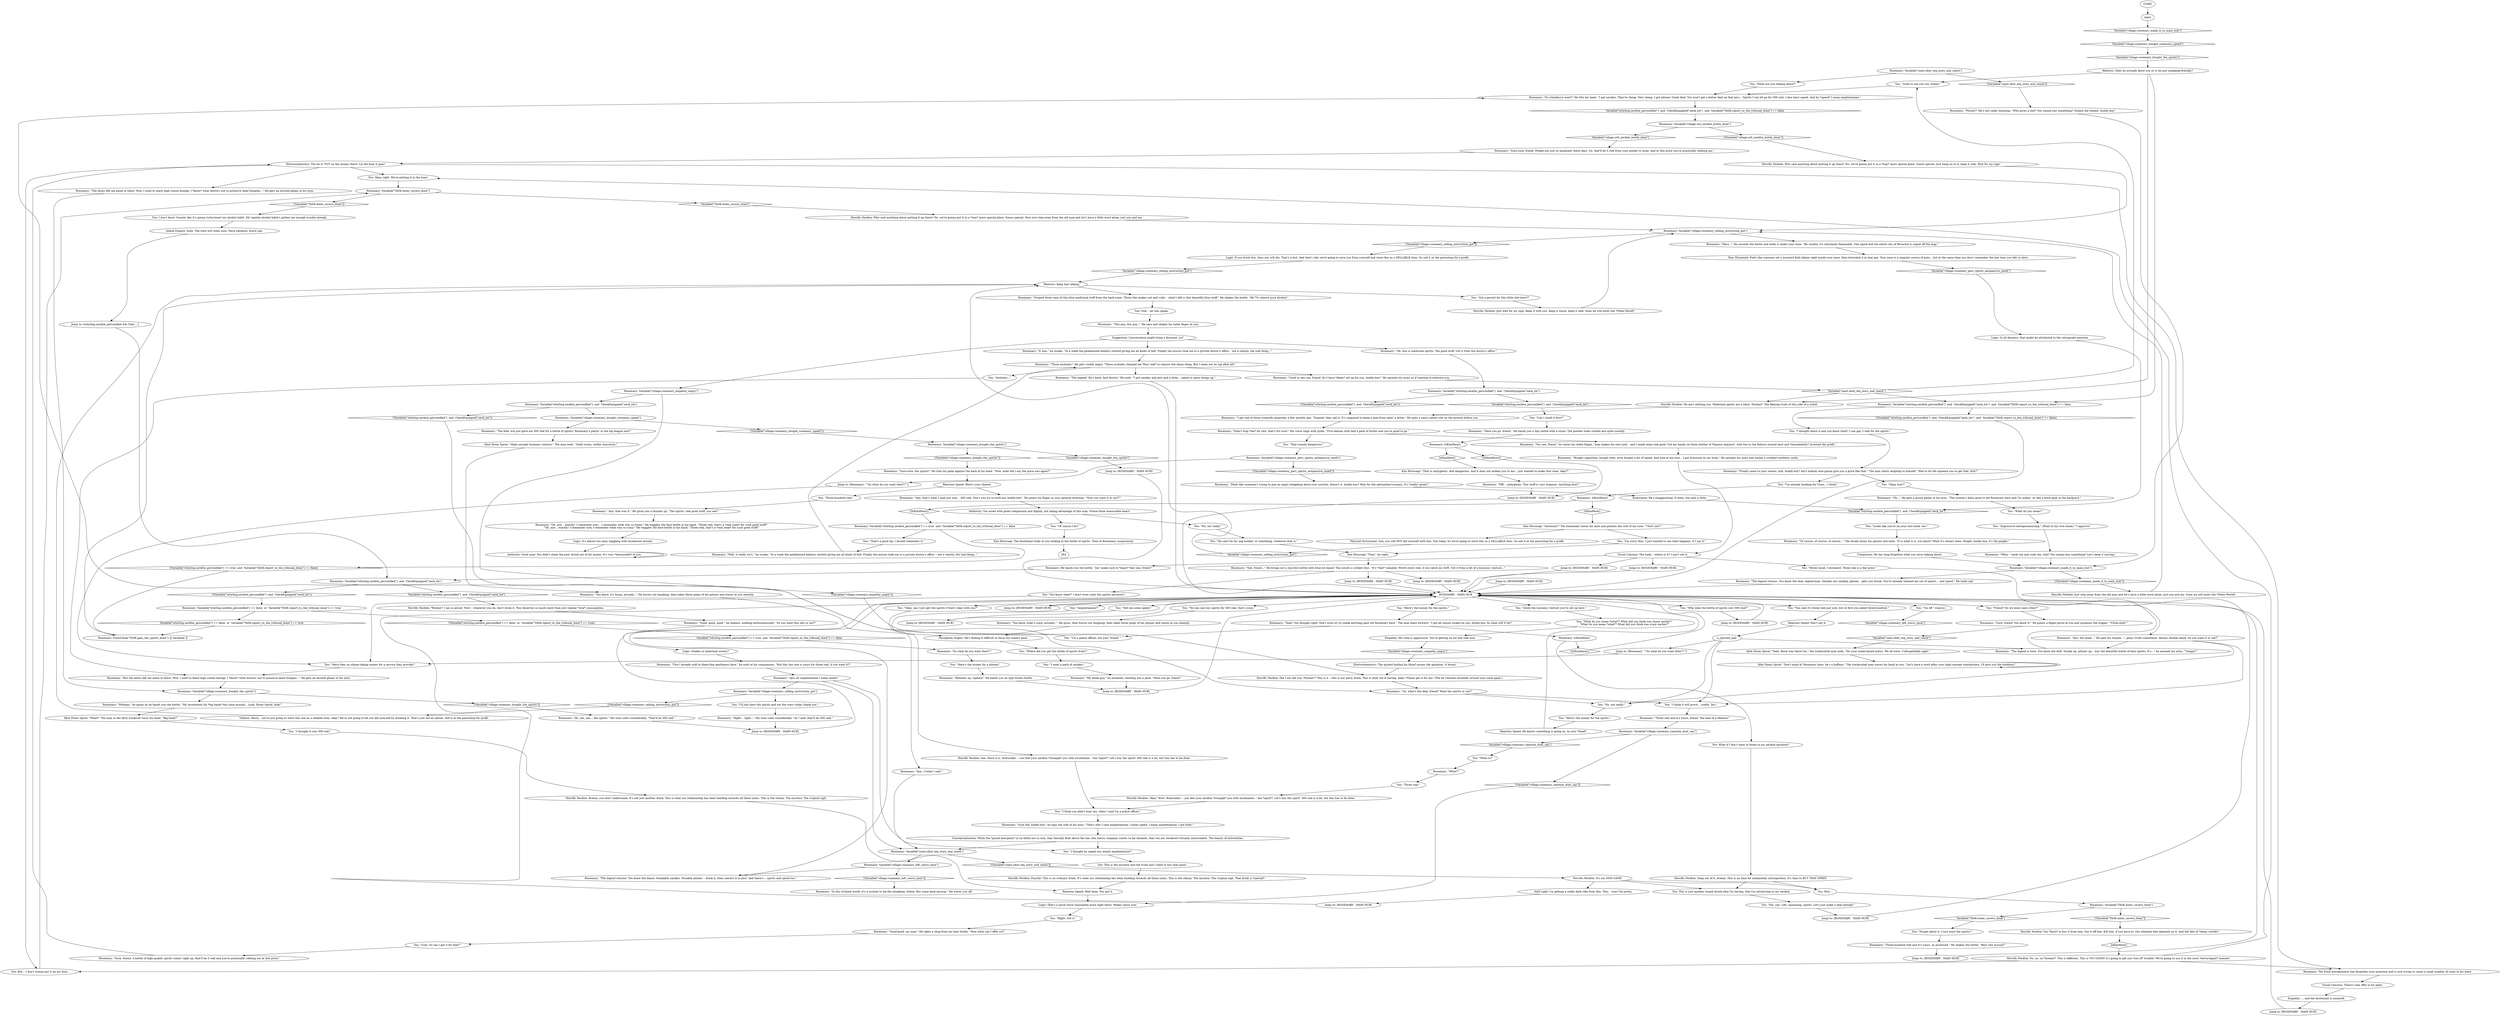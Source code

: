 # VILLAGE / ROSEMARY
# Rosemary (previously known as Under Control) -- the member of the Union of Moribund Alcoholics who sells you booze, smokes etc.
# ==================================================
digraph G {
	  0 [label="START"];
	  1 [label="input"];
	  2 [label="Suggestion: Conversation might bring a discount, no?"];
	  3 [label="Logic: In all fairness, that might be attributed to the retrograde amnesia."];
	  4 [label="Visual Calculus: There's reál, fifty in his palm."];
	  5 [label="Kim Kitsuragi: \"Fine,\" he sighs."];
	  6 [label="Rosemary: \"So, what's the deal, friend? Want the spirits or not?\""];
	  7 [label="Rosemary: \"Bought cigarettes, bought beer, even bought a bit of speed. And look at me now... I got everyone on my hook.\" He spreads his arms and smiles a crooked toothless smile."];
	  8 [label="Rosemary: \"My kinda guy,\" he mumbles, handing you a pack. \"Here you go, friend.\""];
	  9 [label="Rosemary: \"Well, it really isn't,\" he croaks. \"In a week the goddamned kidneys started giving me all kinds of hell. Finally the missus took me to a private doctor's office -- not a charity, the real thing...\""];
	  10 [label="a_spirited_hub"];
	  11 [label="You: \"Of course I do!\""];
	  12 [label="Rosemary: \"Mhm -- hook 'em and cook 'em, huh? You wanna buy something? Let's keep it moving.\""];
	  13 [label="You: Okay, right. We're putting it in the bum!"];
	  14 [label="Kim Kitsuragi: \"That is unhygienic. And dangerous. And it does not endear you to me -- just wanted to make that clear, okay?\""];
	  15 [label="Kim Kitsuragi: \"Seriously?\" The lieutenant closes his eyes and pinches the root of his nose. \"*Are* you?\""];
	  16 [label="You: \"I'm sorry, Kim. I just wanted to see what happens, if I say it.\""];
	  17 [label="Rosemary: Variable[\"TASK.enter_cavern_done\"]"];
	  18 [label="Variable[\"TASK.enter_cavern_done\"]", shape=diamond];
	  19 [label="!(Variable[\"TASK.enter_cavern_done\"])", shape=diamond];
	  20 [label="Rosemary: Variable[\"TASK.enter_cavern_done\"]"];
	  21 [label="Variable[\"TASK.enter_cavern_done\"]", shape=diamond];
	  22 [label="!(Variable[\"TASK.enter_cavern_done\"])", shape=diamond];
	  23 [label="Volition: Harry... we're just going to store this one as a sellable item, okay? We're not going to let you kill yourself by drinking it. That's just not an option. Sell it at the pawnshop for profit."];
	  24 [label="Rosemary: \"What?\""];
	  25 [label="Rosemary: \"I got one of those scientific ampoules a few months ago. 'Torpedo' they call it. It's supposed to keep a man from takin' a drink.\" He spits a nasty yellow clot on the ground before you."];
	  26 [label="You: \"That sounds dangerous.\""];
	  27 [label="Rosemary: \"Two I already sold to these fine gentlemen here,\" he nods at his companions. \"But this last one is yours for three reál, if you want it?\""];
	  28 [label="You: \"No, not really.\""];
	  29 [label="Rosemary: \"Feels like someone's trying to jam an angry hedgehog down your nostrils, doesn't it, buddy-boy? Wait for the adrenaline-tsunami, it's *really* great!\""];
	  30 [label="You: \"No, not really.\""];
	  31 [label="You: \"Why does the bottle of spirits cost 300 reál?\""];
	  32 [label="Horrific Necktie: Snap out of it, bratan. This is no time for melancholy introspection. It's time to BUY THAT SPIRIT."];
	  33 [label="You: But... I don't wanna put it up my bum."];
	  34 [label="Idiot Doom Spiral: \"Yeah, Rosie was there too,\" the tracksuited man nods, \"for your ocean-based antics. We all were. Unforgettable night.\""];
	  35 [label="Rosemary: \"Pfff... unhygienic. This stuff is very hygienic. Anything else?\""];
	  36 [label="Authority: You acted with great compassion and dignity, not taking advantage of this man. Praise thine honourable heart!"];
	  37 [label="Endurance: He's exaggerating. It bites, but only a little."];
	  38 [label="Composure: He has long forgotten what you were talking about."];
	  39 [label="Rosemary: \"In the civilized world, it's a custom to tip the shopkeep, friend. But come back anyway.\" He waves you off."];
	  40 [label="Rosemary: \"Three reál and it's yours, friend. The deal of a lifetime!\""];
	  41 [label="Rosemary: \"Of course, of course, of course...\" The drunk raises his pilsner and nods. \"It is what it is, you know? What it's always been. People, buddy-boy, it's the people.\""];
	  42 [label="ROSEMARY - MAIN HUB"];
	  43 [label="Rosemary: \"Good-good, my man.\" He takes a chug from his beer bottle. \"Now what can I offer ya?\""];
	  44 [label="You: \"Amphetamine?\""];
	  45 [label="Rosemary: \"Sure, friend! You know it!\" He points a finger-pistol at you and squeezes the trigger. \"*Chck-chck*.\""];
	  46 [label="Horrific Necktie: Exactly! This is no ordinary drink. It's what our relationship has been building towards all these years. This is the climax. The mystery. The virginal sigh. That drink is *special*."];
	  47 [label="Rosemary: \"Sure, friend. A bottle of high-quality spirits comin' right up, that'll be 3 reál and you're practically robbing me at this price.\""];
	  48 [label="Conceptualization: While the *grand bourgeois* in La Delta are so rich, they literally float above the law, this merry company crawls so far beneath, they too are rendered virtually untouchable. The beauty of extremities."];
	  49 [label="Rosemary: Variable[\"whirling.necktie_personified\"] == false  or  Variable[\"TASK.report_to_the_tribunal_done\"] == true"];
	  50 [label="Variable[\"whirling.necktie_personified\"] == false  or  Variable[\"TASK.report_to_the_tribunal_done\"] == true", shape=diamond];
	  51 [label="!(Variable[\"whirling.necktie_personified\"] == false  or  Variable[\"TASK.report_to_the_tribunal_done\"] == true)", shape=diamond];
	  52 [label="Electrochemistry: The alcohol boiling his blood causes the agitation. It burns!"];
	  53 [label="Rosemary: \"Those assholes!\" He gets visibly angry. \"Those assholes charged me *four reál* to remove the damn thing. But I came out on top after all!\""];
	  54 [label="Rosemary: \"But the idiots left me alone in there. Now, I used to teach high school biology. I *know* what doctors use to preserve dead thingies...\" He gets an excited gleam in his eyes."];
	  55 [label="Pain Threshold: Feels like someone set a mustard field ablaze right inside your nose, then drenched it in tear gas. Your nose is a singular source of pain... but at the same time you don't remember the last time you felt so alive."];
	  56 [label="Rosemary: \"So whadda'ya want?\" He tilts his head. \"I got smokes. They're cheap. Very cheap. I got pilsner. Great deal. You won't get a better deal on that piss... Spirits I can let go for 300 reál. I also have speed. And by *speed* I mean amphetamine.\""];
	  57 [label="You: \"I'm off.\" [Leave.]"];
	  58 [label="Jump to: [ROSEMARY - MAIN HUB]"];
	  59 [label="Rosemary: \"You know what's crazy, actually...\" He grins, then bursts out laughing, then takes three gulps of his pilsner and stares at you intently."];
	  60 [label="Horrific Necktie: *Bratan*, I am so proud. Now -- whatever you do, don't drink it. This deserves so much more than just regular *oral* consumption."];
	  61 [label="Rosemary: Variable[\"village.rosemary_reaction_dont_say\"]"];
	  62 [label="Variable[\"village.rosemary_reaction_dont_say\"]", shape=diamond];
	  63 [label="!(Variable[\"village.rosemary_reaction_dont_say\"])", shape=diamond];
	  64 [label="Rosemary: IsKimHere()"];
	  65 [label="IsKimHere()", shape=diamond];
	  66 [label="!(IsKimHere())", shape=diamond];
	  67 [label="Horrific Necktie: Who said anything about putting it up there? No, we're gonna put it in a *way* more special place. Soooo special. Now just step away from the old man and let's have a little word alone, just you and me."];
	  68 [label="Perception (Sight): He's finding it difficult to focus his watery gaze."];
	  69 [label="You: \"I think it will prove... useful. Yes.\""];
	  70 [label="Jump to: [ROSEMARY - MAIN HUB]"];
	  71 [label="You: \"What do you mean?\""];
	  72 [label="You: \"Sell me some speed.\""];
	  73 [label="Logic: It's almost too easy, haggling with incoherent drunks."];
	  74 [label="Jump to: [ROSEMARY - MAIN HUB]"];
	  75 [label="Visual Calculus: The hook -- where is it? I can't see it."];
	  76 [label="Rosemary: \"Sure did, buddy-boy,\" he taps the side of his nose. \"That's why I said amphetamine. I mean speed. I mean amphetamine. I got both.\""];
	  77 [label="You: \"Good to see you too, friend.\""];
	  78 [label="Rosemary: \"Right... right...\" His tone cools considerably. \"As I said, that'll be 300 reál.\""];
	  79 [label="Jump to: [ROSEMARY - MAIN HUB]"];
	  80 [label="Rosemary: Variable[\"village.rosemary_bought_the_spirits\"]"];
	  81 [label="Variable[\"village.rosemary_bought_the_spirits\"]", shape=diamond];
	  82 [label="!(Variable[\"village.rosemary_bought_the_spirits\"])", shape=diamond];
	  83 [label="You: \"Quite the business venture you've set up here.\""];
	  84 [label="Rosemary: \"Bottoms up, captain!\" He hands you an ugly brown bottle."];
	  85 [label="You: \"Here's the money for the spirits.\""];
	  86 [label="You: \"Three-hundred reál.\""];
	  87 [label="Rosemary: \"Aye, that was it.\" He gives you a thumbs up. \"The spirits, real good stuff, you see!\""];
	  88 [label="Rosemary: Variable[\"village.orb_necktie_bottle_done\"]"];
	  89 [label="Variable[\"village.orb_necktie_bottle_done\"]", shape=diamond];
	  90 [label="!(Variable[\"village.orb_necktie_bottle_done\"])", shape=diamond];
	  91 [label="Rosemary: Variable[\"whirling.necktie_personified\"]  and  CheckEquipped(\"neck_tie\")"];
	  92 [label="Variable[\"whirling.necktie_personified\"]  and  CheckEquipped(\"neck_tie\")", shape=diamond];
	  93 [label="!(Variable[\"whirling.necktie_personified\"]  and  CheckEquipped(\"neck_tie\"))", shape=diamond];
	  94 [label="Logic: That's a much more reasonable price right there. Makes sense now."];
	  95 [label="Jump to: [ROSEMARY - MAIN HUB]"];
	  96 [label="Empathy: ... and the lieutenant is annoyed."];
	  97 [label="Jump to: [ROSEMARY - MAIN HUB]"];
	  98 [label="Logic: If you drink this, then you will die. That's a fact. And that's why we're going to save you from yourself and store this as a SELLABLE item. Go sell it at the pawnshop for a profit."];
	  99 [label="Rosemary: Variable[\"whirling.necktie_personified\"]  and  CheckEquipped(\"neck_tie\")"];
	  100 [label="Variable[\"whirling.necktie_personified\"]  and  CheckEquipped(\"neck_tie\")", shape=diamond];
	  101 [label="!(Variable[\"whirling.necktie_personified\"]  and  CheckEquipped(\"neck_tie\"))", shape=diamond];
	  102 [label="Rosemary: \"Didn't stop *me* for shit, that's for sure!\" His voice rings with pride. \"Five lemons with half a pack of butter and you're good to go.\""];
	  103 [label="You: \"Assholes...\""];
	  104 [label="Idiot Doom Spiral: \"What?\" The man in the dirty tracksuit turns his head. \"Big bank?\""];
	  105 [label="Idiot Doom Spiral: \"High-concept business venture.\" The man nods. \"Solid vision, stellar execution.\""];
	  106 [label="Reaction Speed: Here's your chance."];
	  107 [label="Rosemary: \"Aye, the mind...\" He pats his temple. \"...plays tricks sometimes. Always double-check. So you want it or not?\""];
	  108 [label="You: \"I thought by speed you meant amphetamine?\""];
	  109 [label="You: \"Friend? Do we know each other?\""];
	  110 [label="You: This is just another stupid drunk idea I'm having, that I'm attributing to my necktie."];
	  111 [label="Rosemary: \"Finally came to your senses, huh, buddy-boy? Ain't nobody else gonna give you a price like that.\" The man starts laughing to himself. \"Had to let life squeeze you to get that, huh?\""];
	  112 [label="Rosemary: IsKimHere()"];
	  113 [label="IsKimHere()", shape=diamond];
	  114 [label="!(IsKimHere())", shape=diamond];
	  115 [label="Rosemary: Variable[\"coast.idiot_teq_story_end_reach\"]"];
	  116 [label="Variable[\"coast.idiot_teq_story_end_reach\"]", shape=diamond];
	  117 [label="!(Variable[\"coast.idiot_teq_story_end_reach\"])", shape=diamond];
	  118 [label="You: \"What are you talking about?\""];
	  119 [label="Rosemary: Variable[\"whirling.necktie_personified\"]  and  CheckEquipped(\"neck_tie\")  and  Variable[\"TASK.report_to_the_tribunal_done\"] == false"];
	  120 [label="Variable[\"whirling.necktie_personified\"]  and  CheckEquipped(\"neck_tie\")  and  Variable[\"TASK.report_to_the_tribunal_done\"] == false", shape=diamond];
	  121 [label="!(Variable[\"whirling.necktie_personified\"]  and  CheckEquipped(\"neck_tie\")  and  Variable[\"TASK.report_to_the_tribunal_done\"] == false)", shape=diamond];
	  122 [label="You: \"I thought about it and you know what? I can pay 3 reál for the spirits.\""];
	  123 [label="You: \"Okay, can I just get the spirits if that's okay with you?\""];
	  124 [label="Rosemary: \"Oh, this is medicinal spirits. The good stuff. Got it from the doctor's office.\""];
	  125 [label="You: \"I want a pack of smokes.\""];
	  126 [label="You: \"You said it's three reál just now, but at first you asked three-hundred.\""];
	  127 [label="Rosemary: IsKimHere()"];
	  128 [label="IsKimHere()", shape=diamond];
	  129 [label="!(IsKimHere())", shape=diamond];
	  130 [label="You: What if I don't want to listen to my necktie anymore?"];
	  131 [label="Half Light: I'm getting a really dark vibe from this. This... won't be pretty."];
	  132 [label="Jump to: [whirling.necktie_personified && Chec ...]"];
	  133 [label="Rosemary: \"You know, it's funny, actually...\" He bursts out laughing, then takes three gulps of his pilsner and stares at you intently."];
	  134 [label="Rosemary: \"This guy, this guy...\" He says and shakes his index finger at you."];
	  135 [label="Empathy: His tone is aggressive. You're getting on his bad side now."];
	  136 [label="You: \"Here's the money for a pilsner.\""];
	  137 [label="You: \"No one can buy spirits for 300 reál, that's crazy.\""];
	  138 [label="Jump to: [ROSEMARY - MAIN HUB]"];
	  139 [label="You: \"Right. Got it.\""];
	  140 [label="Rosemary: Variable[\"coast.idiot_teq_story_end_reach\"]"];
	  141 [label="Variable[\"coast.idiot_teq_story_end_reach\"]", shape=diamond];
	  142 [label="!(Variable[\"coast.idiot_teq_story_end_reach\"])", shape=diamond];
	  143 [label="Rosemary: Variable[\"village.rosemary_left_convo_once\"]"];
	  144 [label="Variable[\"village.rosemary_left_convo_once\"]", shape=diamond];
	  145 [label="!(Variable[\"village.rosemary_left_convo_once\"])", shape=diamond];
	  146 [label="Rosemary: \"The legend returns! You know the dance. Smokable smokes. Pissable pilsner -- drink it, then convert it to piss! And there's... spirits and speed too.\""];
	  147 [label="Rosemary: \"Sure-sure, the spirits!\" He rubs his palm against the back of his head. \"Now, what did I say the price was again?\""];
	  148 [label="Rosemary: \"Aye, 's'what I said.\""];
	  149 [label="You: This is the mystery and the truth and I need to buy that spirit."];
	  150 [label="You: Huh..."];
	  151 [label="Rosemary: The fresh entrepreneur has forgotten your presence and is now trying to count a small number of coins in his hand."];
	  152 [label="Rosemary: \"See, friend...\" He brings out a one-litre bottle with blue-ish liquid. The mouth is corked shut. \"It's *real* valuable. Worth every reál, if you catch my drift. Got it from a bit of a business venture...\""];
	  153 [label="Jump to: [ROSEMARY - MAIN HUB]"];
	  154 [label="Rhetoric: Keep him talking."];
	  155 [label="You: \"Three reál.\""];
	  156 [label="Rosemary: \"Aye, that's what I said just now... 300 reál. Don't you try to trick me, buddy-boy\". He points his finger in your general direction. \"Now you want it or not?!\""];
	  157 [label="Reaction Speed: Don't say it."];
	  158 [label="Rosemary: \"Aye, by amphetamine I mean speed.\""];
	  159 [label="Horrific Necktie: See, there it is, bratushka! -- you feel your necktie *strangle* you with excitement -- the *spirit*! Let's buy the spirit! 300 reál is a lot, but this has to be done."];
	  160 [label="Rosemary: \"Sure-sure, friend. People are just so impatient these days. So, that'll be 3 reál from your pocket to mine. And at this price you're practically robbing me.\""];
	  161 [label="Jump to: [ROSEMARY - MAIN HUB]"];
	  162 [label="Electrochemistry: The tie is *SO* on the money there! Up the bum it goes!"];
	  163 [label="Rosemary: \"Good, good, good,\" he repeats, nodding enthusiastically. \"So you want this shit or not?\""];
	  164 [label="Rosemary: Variable[\"whirling.necktie_personified\"] == true  and  Variable[\"TASK.report_to_the_tribunal_done\"] == false"];
	  165 [label="Variable[\"whirling.necktie_personified\"] == true  and  Variable[\"TASK.report_to_the_tribunal_done\"] == false", shape=diamond];
	  166 [label="!(Variable[\"whirling.necktie_personified\"] == true  and  Variable[\"TASK.report_to_the_tribunal_done\"] == false)", shape=diamond];
	  167 [label="You: \"That's a good tip, I should remember it.\""];
	  168 [label="Rosemary: \"You see, friend,\" he raises his index finger, \"man makes his own luck -- and I made mine real good. Got my hands on three bottles of *liqueur exquise*, sold two to the fellows around here and *immediately* invested the profit.\""];
	  169 [label="You: \"Impressive entrepreneurship.\" (Point to his vice-stand.) \"I approve.\""];
	  170 [label="Jump to: [ROSEMARY - MAIN HUB]"];
	  171 [label="Rosemary: Variable[\"village.rosemary_made_it_to_main_hub\"]"];
	  172 [label="Variable[\"village.rosemary_made_it_to_main_hub\"]", shape=diamond];
	  173 [label="!(Variable[\"village.rosemary_made_it_to_main_hub\"])", shape=diamond];
	  174 [label="Rosemary: \"The legend returns. You know the deal, legend-man. Smokes are smokey, pilsner... gets you drunk. You've already cleaned me out of spirits... and speed.\" He looks sad."];
	  175 [label="Rhetoric: Does he actually know you or is he just shopkeep-friendly?"];
	  176 [label="Rosemary: \"Permit?\" He's not really listening. \"Who gives a shit? You wanna buy something? Grease the wheels, buddy-boy.\""];
	  177 [label="Horrific Necktie: Just wait for my sign. Keep it with you. Keep it warm, keep it safe. Soon we will enter the *Other-World*."];
	  178 [label="Horrific Necktie: You *have* to buy it from him. Get it off him. Kill him, if you have to. Our ultimate fate depends on it. And the fate of *many worlds*."];
	  179 [label="Reaction Speed: Well done. You got it."];
	  180 [label="You: \"What is?\""];
	  181 [label="You: \"Where did you get the bottle of spirits from?\""];
	  182 [label="Rosemary: \"It was,\" he croaks. \"In a week the goddamned kidneys started giving me all kinds of hell. Finally the missus took me to a private doctor's office -- not a charity, the real thing...\""];
	  183 [label="Rosemary: Variable[\"village.rosemary_perc_spirits_antipassive_smell\"]"];
	  184 [label="Variable[\"village.rosemary_perc_spirits_antipassive_smell\"]", shape=diamond];
	  185 [label="!(Variable[\"village.rosemary_perc_spirits_antipassive_smell\"])", shape=diamond];
	  186 [label="Jump to: [Rosemary: \"\"So what do you want then?!\"\"]"];
	  187 [label="You: \"Here's the money for the spirits.\""];
	  188 [label="Jump to: [ROSEMARY - MAIN HUB]"];
	  189 [label="Jump to: [ROSEMARY - MAIN HUB]"];
	  190 [label="You: \"Cool. So can I get it for that?\""];
	  191 [label="You: \"Okay, how?\""];
	  192 [label="Rosemary: \"Good to see you, friend! Do I have *deals* set up for you, buddy-boy!\" He spreads his arms as if wanting to embrace you."];
	  193 [label="Horrific Necktie: Just step away from the old man and let's have a little word alone, just you and me. Soon we will enter the *Other-World*."];
	  194 [label="You: \"Forget about it, I just want the spirits!\""];
	  195 [label="Rosemary: \"Swiped three cans of this blue medicinal stuff from the back room. Threw the snakes out and voilà -- what's left is this beautiful blue stuff.\" He shakes the bottle. \"98.7%, almost pure alcohol.\""];
	  196 [label="Rosemary: Variable[\"village.rosemary_bought_the_spirits\"]"];
	  197 [label="Variable[\"village.rosemary_bought_the_spirits\"]", shape=diamond];
	  198 [label="!(Variable[\"village.rosemary_bought_the_spirits\"])", shape=diamond];
	  199 [label="Rosemary: \"Whoaaa,\" he gasps as he hands you the bottle. \"My investment hit *big bank* this time around... Look, Doom Spiral, look!\""];
	  200 [label="Rosemary: \"Yeah! You thought right! Don't even try to sneak anything past old Rosemary here.\" The man leans forward. \"I got all senses locked on you, buddy-boy. So what will it be?\""];
	  201 [label="Horrific Necktie: Bratan, you don't understand. It's not just another drink. This is what our relationship has been building towards all these years. This is the climax. The mystery. The virginal sigh."];
	  202 [label="You: \"Yes, yes. Life, squeezing, spirits. Let's just make a deal already.\""];
	  203 [label="You: \"I'm already hooking for Cuno... I think.\""];
	  204 [label="Jump to: [ROSEMARY - MAIN HUB]"];
	  205 [label="Logic: Snakes or intestinal worms?"];
	  206 [label="You: Nod -- let him speak."];
	  207 [label="You: \"You know what?! I don't even want the spirits anymore!\""];
	  208 [label="Rosemary: Variable[\"village.rosemary_empathy_angry\"]"];
	  209 [label="Variable[\"village.rosemary_empathy_angry\"]", shape=diamond];
	  210 [label="!(Variable[\"village.rosemary_empathy_angry\"])", shape=diamond];
	  211 [label="Rosemary: Variable[\"whirling.necktie_personified\"]  and  CheckEquipped(\"neck_tie\")"];
	  212 [label="Variable[\"whirling.necktie_personified\"]  and  CheckEquipped(\"neck_tie\")", shape=diamond];
	  213 [label="!(Variable[\"whirling.necktie_personified\"]  and  CheckEquipped(\"neck_tie\"))", shape=diamond];
	  214 [label="Rosemary: Variable[\"village.rosemary_bought_rosemary_speed\"]"];
	  215 [label="Variable[\"village.rosemary_bought_rosemary_speed\"]", shape=diamond];
	  216 [label="!(Variable[\"village.rosemary_bought_rosemary_speed\"])", shape=diamond];
	  217 [label="Rosemary: \"The fella 'ere just gave me 300 reál for a bottle of spirits! Rosemary's playin' in the big league now!\""];
	  218 [label="You: \"I thought it was 300 reál.\""];
	  219 [label="Jump to: [Rosemary: \"\"So what do you want then?!\"\"]"];
	  220 [label="You: \"He said I'm his 'pig hooker' or something, whatever that is.\""];
	  221 [label="Physical Instrument: Son, you will NOT kill yourself with this. Not today. So we're going to store this as a SELLABLE item. Go sell it at the pawnshop for a profit."];
	  222 [label="Rosemary: FinishTask(\"TASK.gain_the_spirits_done\")--[[ Variable[ ]]"];
	  223 [label="Rosemary: \"So what do you want then?!\""];
	  224 [label="You: \"Have they no shame taking money for a service they provide!\""];
	  225 [label="Rosemary: \"The legend! He's back. And thirsty.\" He nods. \"I got smokes and piss and a little... speed to spice things up.\""];
	  226 [label="Jump to: [ROSEMARY - MAIN HUB]"];
	  227 [label="Authority: Good man! You didn't cheat the poor drunk out of his money. It's very *honourable* of you."];
	  228 [label="Rosemary: \"Oh, aye... exactly! I remember now... I remember what was so funny.\" He waggles the blue bottle in his hand. \"Three reál, that's a *real steal* for such good stuff!\"\n\"Oh, aye... exactly! I remember now, I remember what was so crazy.\" He waggles the blue bottle in his hand. \"Three reál, that's a *real steal* for such good stuff!\""];
	  229 [label="Horrific Necktie: Okay! Wow! Bratushka! -- you feel your necktie *strangle* you with excitement -- the *spirit*! Let's buy the spirit! 300 reál is a lot, but this has to be done."];
	  230 [label="Horrific Necktie: Who said anything about putting it up there? No, we're gonna put it in a *way* more special place. Soooo special. Just hang on to it, keep it safe. Wait for my sign!"];
	  231 [label="You: I don't know. Sounds like it's gonna turbo-boost my alcohol habit. My regular alcohol habit's gotten me enough trouble already."];
	  232 [label="Rosemary: \"The idiots left me alone in there. Now, I used to teach high school biology. I *know* what doctors use to preserve dead thingies...\" He gets an excited gleam in his eyes."];
	  233 [label="Rosemary: \"Oh...\" He gets a proud gleam in his eyes. \"The system's been good to old Rosemary here and I'm milkin' 'er like a bitch goat in the backyard.\""];
	  234 [label="You: \"What do you mean *what*? What did you think was funny earlier?\"\n\"What do you mean *what*? What did you think was crazy earlier?\""];
	  235 [label="You: \"Got a permit for this little shit-show?\""];
	  236 [label="You: \"Never mind, I misheard. Three reál is a fair price.\""];
	  237 [label="You: \"I'm a police officer, not your 'friend'.\""];
	  238 [label="Horrific Necktie: He ain't shitting you. Medicinal spirits are a blast, *bratan*. The flaming truth of this joke of a world."];
	  239 [label="You: \"Can I smell it first?\""];
	  240 [label="Rosemary: \"The legend is here. You know the drill. Smoke up, pilsner up... buy the beautiful bottle of blue spirits. It's...\" he spreads his arms, \"*magic*.\""];
	  241 [label="Rosemary: \"Ah, yes, yes... the spirits.\" His tone cools considerably. \"That'll be 300 reál.\""];
	  242 [label="Rosemary: \"Three-hundred reál and it's yours, as promised.\" He shakes the bottle. \"Best shit around!\""];
	  243 [label="Kim Kitsuragi: The lieutenant looks at you looking at the bottle of spirits. Then at Rosemary, suspiciously."];
	  244 [label="Horrific Necktie: No, no, no *bratan*! This is different. This is *SO GOOD* it's going to get you *out of* trouble! We're going to use it in the most *extravagant* manner!"];
	  245 [label="Inland Empire: Soon. The time will come soon. Have patience, brave one."];
	  246 [label="Rosemary: Variable[\"village.rosemary_selling_instruction_got\"]"];
	  247 [label="Variable[\"village.rosemary_selling_instruction_got\"]", shape=diamond];
	  248 [label="!(Variable[\"village.rosemary_selling_instruction_got\"])", shape=diamond];
	  249 [label="Rosemary: \"Here...\" He uncorks the bottle and holds it under your nose. \"Be careful, it's extremely flammable. One spark and the entire city of Revachol is wiped off the map.\""];
	  250 [label="Rosemary: \"Here you go, friend.\" He hands you a tiny bottle with a straw. The powder looks clotted and quite mouldy."];
	  251 [label="Jump to: [ROSEMARY - MAIN HUB]"];
	  252 [label="Idiot Doom Spiral: \"Don't mind ol' Rosemary here, he's a buffoon.\" The tracksuited man waves his hand at you. \"Let's have a word after your high-concept transactions, I'll give you the lowdown.\""];
	  253 [label="Horrific Necktie: It's our END GAME."];
	  254 [label="You: \"I think you didn't hear me, when I said I'm a police officer.\""];
	  255 [label="Rosemary: Variable[\"village.rosemary_selling_instruction_got\"]"];
	  256 [label="Variable[\"village.rosemary_selling_instruction_got\"]", shape=diamond];
	  257 [label="!(Variable[\"village.rosemary_selling_instruction_got\"])", shape=diamond];
	  258 [label="You: \"I'll just have the spirits and not the story today, thank you.\""];
	  259 [label="Jump to: [ROSEMARY - MAIN HUB]"];
	  260 [label="Horrific Necktie: Did I not tell you, *bratan*? This is it -- this is our party drink. This is what we're having, baby! Please get it for me! (The tie vibrates excitedly around your neck again.)"];
	  261 [label="You: \"Looks like you're on your own hook, too.\""];
	  262 [label="Rosemary: He hands you the bottle. \"Jus' make sure to *enjoy* that one, friend!\""];
	  263 [label="Reaction Speed: He knows something is going on. In your *head*."];
	  0 -> 1
	  1 -> 172
	  2 -> 208
	  2 -> 124
	  2 -> 182
	  3 -> 212
	  4 -> 96
	  5 -> 152
	  6 -> 28
	  6 -> 69
	  7 -> 75
	  8 -> 79
	  9 -> 53
	  10 -> 240
	  10 -> 219
	  10 -> 28
	  10 -> 69
	  11 -> 243
	  12 -> 171
	  13 -> 17
	  14 -> 35
	  15 -> 16
	  15 -> 221
	  16 -> 5
	  17 -> 18
	  17 -> 19
	  18 -> 67
	  19 -> 231
	  20 -> 21
	  20 -> 22
	  21 -> 194
	  22 -> 178
	  23 -> 154
	  24 -> 155
	  25 -> 102
	  26 -> 183
	  27 -> 158
	  28 -> 187
	  29 -> 37
	  30 -> 220
	  31 -> 153
	  32 -> 150
	  32 -> 110
	  33 -> 17
	  34 -> 252
	  35 -> 58
	  36 -> 11
	  36 -> 30
	  37 -> 212
	  38 -> 171
	  40 -> 61
	  41 -> 38
	  42 -> 72
	  42 -> 137
	  42 -> 44
	  42 -> 109
	  42 -> 83
	  42 -> 85
	  42 -> 57
	  42 -> 123
	  42 -> 188
	  42 -> 126
	  42 -> 31
	  43 -> 190
	  44 -> 159
	  45 -> 141
	  46 -> 179
	  47 -> 162
	  48 -> 140
	  48 -> 108
	  49 -> 50
	  49 -> 51
	  50 -> 222
	  51 -> 165
	  52 -> 260
	  53 -> 192
	  53 -> 225
	  53 -> 103
	  54 -> 196
	  55 -> 184
	  56 -> 120
	  57 -> 144
	  58 -> 42
	  59 -> 68
	  60 -> 163
	  61 -> 62
	  61 -> 63
	  62 -> 180
	  63 -> 94
	  64 -> 65
	  64 -> 66
	  65 -> 15
	  66 -> 164
	  67 -> 246
	  68 -> 181
	  69 -> 40
	  70 -> 42
	  71 -> 169
	  72 -> 251
	  73 -> 227
	  74 -> 42
	  75 -> 170
	  75 -> 204
	  75 -> 236
	  75 -> 262
	  76 -> 48
	  77 -> 56
	  78 -> 189
	  79 -> 42
	  80 -> 81
	  80 -> 82
	  81 -> 226
	  82 -> 147
	  83 -> 234
	  84 -> 79
	  85 -> 200
	  86 -> 87
	  87 -> 228
	  88 -> 89
	  88 -> 90
	  89 -> 160
	  90 -> 230
	  91 -> 92
	  91 -> 93
	  92 -> 60
	  93 -> 49
	  94 -> 139
	  95 -> 42
	  96 -> 97
	  97 -> 42
	  98 -> 256
	  99 -> 100
	  99 -> 101
	  100 -> 239
	  101 -> 25
	  102 -> 168
	  102 -> 26
	  103 -> 54
	  104 -> 218
	  105 -> 133
	  106 -> 156
	  106 -> 86
	  107 -> 240
	  107 -> 28
	  107 -> 69
	  108 -> 149
	  109 -> 45
	  110 -> 202
	  111 -> 203
	  111 -> 191
	  112 -> 113
	  112 -> 114
	  113 -> 14
	  114 -> 58
	  115 -> 117
	  115 -> 118
	  116 -> 77
	  116 -> 238
	  116 -> 119
	  117 -> 176
	  118 -> 56
	  119 -> 121
	  119 -> 122
	  120 -> 88
	  121 -> 42
	  122 -> 111
	  123 -> 148
	  124 -> 99
	  125 -> 8
	  126 -> 157
	  127 -> 129
	  127 -> 130
	  128 -> 244
	  129 -> 42
	  130 -> 32
	  131 -> 95
	  132 -> 91
	  133 -> 68
	  134 -> 2
	  135 -> 209
	  136 -> 84
	  137 -> 59
	  138 -> 42
	  139 -> 43
	  140 -> 142
	  140 -> 143
	  141 -> 34
	  142 -> 253
	  143 -> 145
	  143 -> 146
	  145 -> 39
	  146 -> 42
	  147 -> 106
	  148 -> 140
	  149 -> 46
	  150 -> 20
	  151 -> 4
	  152 -> 138
	  152 -> 259
	  152 -> 207
	  153 -> 42
	  154 -> 235
	  154 -> 195
	  155 -> 229
	  156 -> 36
	  157 -> 10
	  158 -> 140
	  158 -> 108
	  158 -> 255
	  159 -> 254
	  160 -> 162
	  161 -> 42
	  162 -> 232
	  162 -> 33
	  162 -> 13
	  162 -> 151
	  163 -> 205
	  164 -> 166
	  164 -> 167
	  165 -> 223
	  166 -> 222
	  167 -> 9
	  168 -> 7
	  169 -> 12
	  170 -> 42
	  171 -> 173
	  171 -> 174
	  172 -> 215
	  173 -> 193
	  174 -> 42
	  175 -> 77
	  175 -> 238
	  175 -> 119
	  176 -> 171
	  177 -> 246
	  178 -> 128
	  179 -> 94
	  180 -> 24
	  181 -> 125
	  182 -> 53
	  183 -> 185
	  183 -> 186
	  184 -> 3
	  185 -> 29
	  186 -> 224
	  187 -> 263
	  188 -> 42
	  189 -> 42
	  190 -> 47
	  191 -> 233
	  192 -> 116
	  193 -> 246
	  194 -> 242
	  195 -> 206
	  196 -> 198
	  196 -> 199
	  197 -> 175
	  198 -> 241
	  199 -> 104
	  200 -> 237
	  200 -> 127
	  201 -> 179
	  202 -> 161
	  203 -> 64
	  204 -> 42
	  205 -> 27
	  206 -> 134
	  207 -> 224
	  208 -> 210
	  208 -> 211
	  209 -> 52
	  210 -> 260
	  211 -> 213
	  211 -> 214
	  212 -> 261
	  213 -> 6
	  214 -> 216
	  214 -> 217
	  215 -> 197
	  216 -> 80
	  217 -> 105
	  218 -> 201
	  219 -> 224
	  220 -> 5
	  221 -> 247
	  222 -> 154
	  223 -> 136
	  224 -> 54
	  225 -> 42
	  226 -> 42
	  227 -> 227
	  228 -> 73
	  229 -> 254
	  230 -> 246
	  231 -> 245
	  232 -> 196
	  233 -> 71
	  234 -> 135
	  235 -> 177
	  236 -> 107
	  237 -> 56
	  238 -> 25
	  239 -> 250
	  240 -> 42
	  241 -> 189
	  242 -> 74
	  243 -> 264
	  244 -> 33
	  244 -> 13
	  244 -> 151
	  245 -> 132
	  246 -> 248
	  246 -> 249
	  247 -> 154
	  248 -> 98
	  249 -> 55
	  250 -> 112
	  251 -> 42
	  252 -> 252
	  253 -> 150
	  253 -> 131
	  253 -> 110
	  254 -> 76
	  255 -> 257
	  255 -> 258
	  256 -> 154
	  257 -> 23
	  258 -> 78
	  259 -> 42
	  260 -> 6
	  261 -> 41
	  262 -> 91
	  263 -> 42
}

